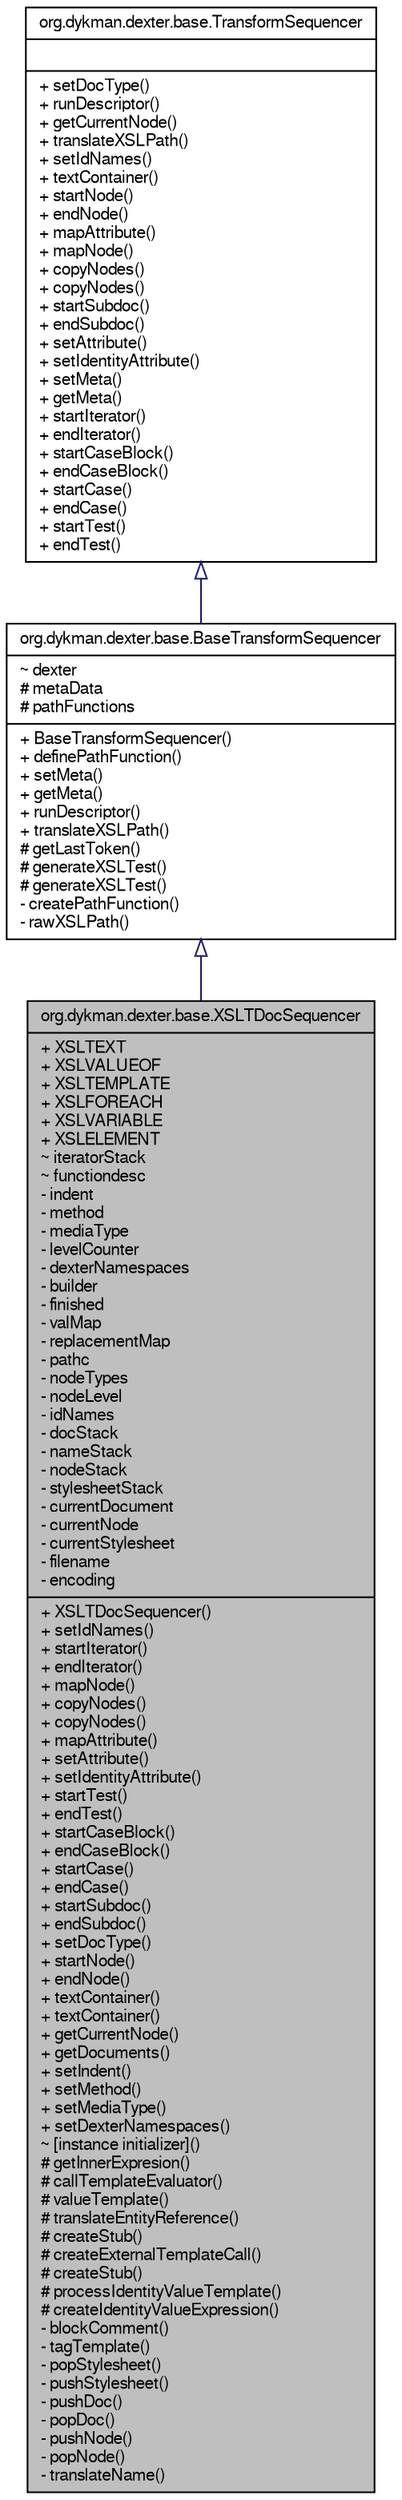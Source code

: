 digraph G
{
  bgcolor="transparent";
  edge [fontname="FreeSans",fontsize=10,labelfontname="FreeSans",labelfontsize=10];
  node [fontname="FreeSans",fontsize=10,shape=record];
  Node1 [label="{org.dykman.dexter.base.XSLTDocSequencer\n|+ XSLTEXT\l+ XSLVALUEOF\l+ XSLTEMPLATE\l+ XSLFOREACH\l+ XSLVARIABLE\l+ XSLELEMENT\l~ iteratorStack\l~ functiondesc\l- indent\l- method\l- mediaType\l- levelCounter\l- dexterNamespaces\l- builder\l- finished\l- valMap\l- replacementMap\l- pathc\l- nodeTypes\l- nodeLevel\l- idNames\l- docStack\l- nameStack\l- nodeStack\l- stylesheetStack\l- currentDocument\l- currentNode\l- currentStylesheet\l- filename\l- encoding\l|+ XSLTDocSequencer()\l+ setIdNames()\l+ startIterator()\l+ endIterator()\l+ mapNode()\l+ copyNodes()\l+ copyNodes()\l+ mapAttribute()\l+ setAttribute()\l+ setIdentityAttribute()\l+ startTest()\l+ endTest()\l+ startCaseBlock()\l+ endCaseBlock()\l+ startCase()\l+ endCase()\l+ startSubdoc()\l+ endSubdoc()\l+ setDocType()\l+ startNode()\l+ endNode()\l+ textContainer()\l+ textContainer()\l+ getCurrentNode()\l+ getDocuments()\l+ setIndent()\l+ setMethod()\l+ setMediaType()\l+ setDexterNamespaces()\l~ [instance initializer]()\l# getInnerExpresion()\l# callTemplateEvaluator()\l# valueTemplate()\l# translateEntityReference()\l# createStub()\l# createExternalTemplateCall()\l# createStub()\l# processIdentityValueTemplate()\l# createIdentityValueExpression()\l- blockComment()\l- tagTemplate()\l- popStylesheet()\l- pushStylesheet()\l- pushDoc()\l- popDoc()\l- pushNode()\l- popNode()\l- translateName()\l}",height=0.2,width=0.4,color="black", fillcolor="grey75", style="filled" fontcolor="black"];
  Node2 -> Node1 [dir=back,color="midnightblue",fontsize=10,style="solid",arrowtail="empty",fontname="FreeSans"];
  Node2 [label="{org.dykman.dexter.base.BaseTransformSequencer\n|~ dexter\l# metaData\l# pathFunctions\l|+ BaseTransformSequencer()\l+ definePathFunction()\l+ setMeta()\l+ getMeta()\l+ runDescriptor()\l+ translateXSLPath()\l# getLastToken()\l# generateXSLTest()\l# generateXSLTest()\l- createPathFunction()\l- rawXSLPath()\l}",height=0.2,width=0.4,color="black",URL="$classorg_1_1dykman_1_1dexter_1_1base_1_1BaseTransformSequencer.html"];
  Node3 -> Node2 [dir=back,color="midnightblue",fontsize=10,style="solid",arrowtail="empty",fontname="FreeSans"];
  Node3 [label="{org.dykman.dexter.base.TransformSequencer\n||+ setDocType()\l+ runDescriptor()\l+ getCurrentNode()\l+ translateXSLPath()\l+ setIdNames()\l+ textContainer()\l+ startNode()\l+ endNode()\l+ mapAttribute()\l+ mapNode()\l+ copyNodes()\l+ copyNodes()\l+ startSubdoc()\l+ endSubdoc()\l+ setAttribute()\l+ setIdentityAttribute()\l+ setMeta()\l+ getMeta()\l+ startIterator()\l+ endIterator()\l+ startCaseBlock()\l+ endCaseBlock()\l+ startCase()\l+ endCase()\l+ startTest()\l+ endTest()\l}",height=0.2,width=0.4,color="black",URL="$interfaceorg_1_1dykman_1_1dexter_1_1base_1_1TransformSequencer.html"];
}
